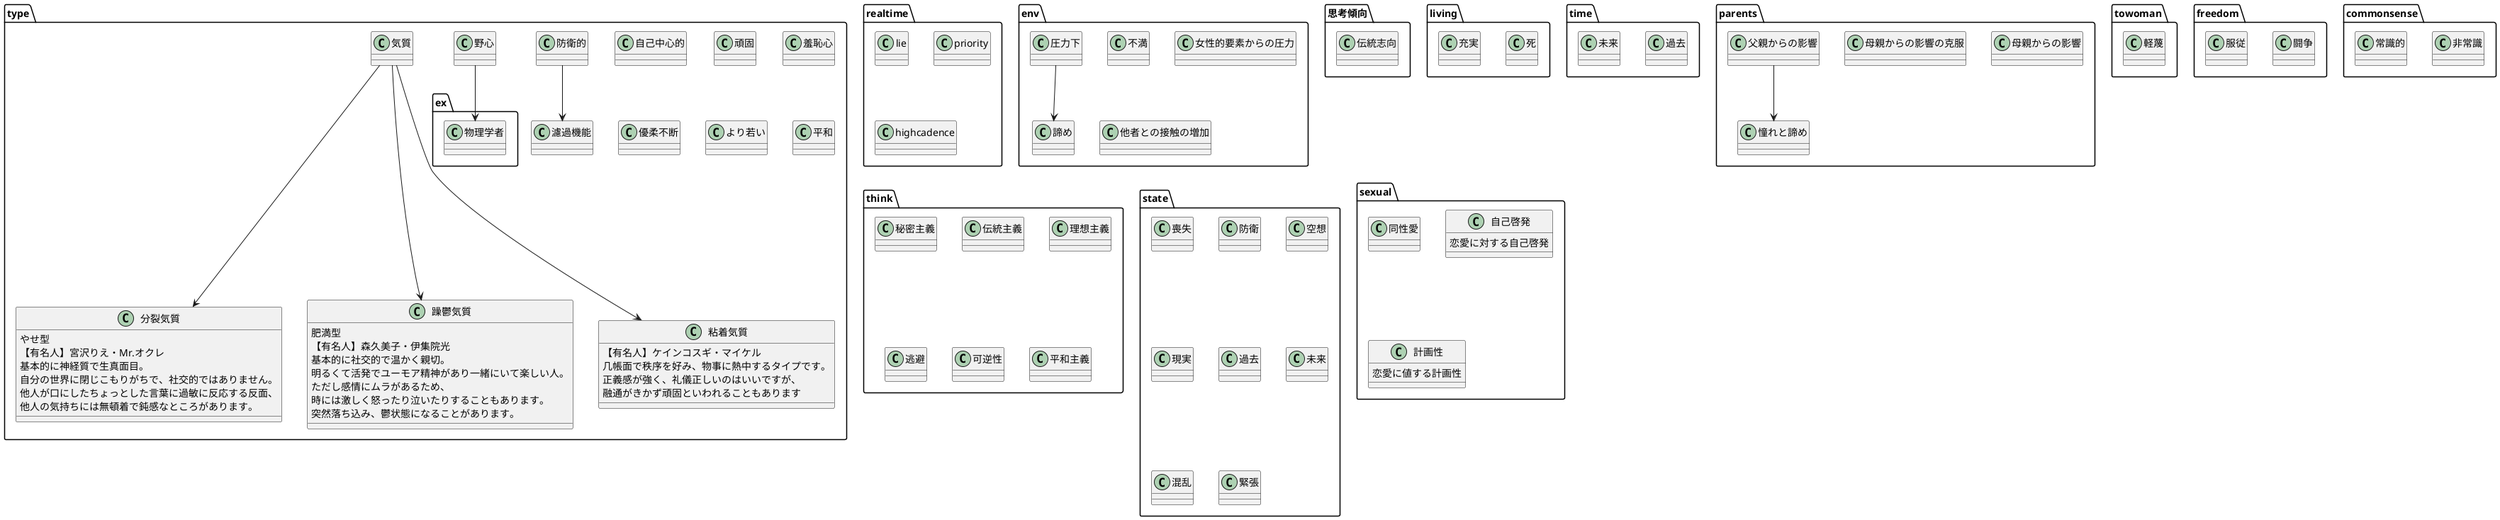 @startuml 00target

namespace type {
    class 自己中心的 
    class 頑固 
    class 防衛的
    class 濾過機能
    防衛的 --> 濾過機能
    class 羞恥心
    class 優柔不断
  
    class より若い

    class 平和
    class 野心
    
    class 平和

    class 気質

    class 分裂気質{
        やせ型
        【有名人】宮沢りえ・Mr.オクレ
        基本的に神経質で生真面目。
        自分の世界に閉じこもりがちで、社交的ではありません。
        他人が口にしたちょっとした言葉に過敏に反応する反面、
        他人の気持ちには無頓着で鈍感なところがあります。
    }
    気質 ----> 分裂気質

    class 躁鬱気質 {
        肥満型
        【有名人】森久美子・伊集院光
        基本的に社交的で温かく親切。
        明るくて活発でユーモア精神があり一緒にいて楽しい人。
        ただし感情にムラがあるため、
        時には激しく怒ったり泣いたりすることもあります。
        突然落ち込み、鬱状態になることがあります。
    }
    気質 ----> 躁鬱気質

    class 粘着気質 {
        【有名人】ケインコスギ・マイケル
        几帳面で秩序を好み、物事に熱中するタイプです。
        正義感が強く、礼儀正しいのはいいですが、
        融通がきかず頑固といわれることもあります
    }
    気質 ----> 粘着気質
    namespace ex {
        class 物理学者
        野心 --> 物理学者
    }
}

namespace realtime {
    class lie
    class priority
    class highcadence
}



namespace 思考傾向 {
    class 伝統志向
}



namespace env {
    class 不満
    class 圧力下
  
    class 女性的要素からの圧力
    
    class 諦め
    圧力下 --> 諦め
  
    class 他者との接触の増加
}

namespace think {
    class 秘密主義
    class 伝統主義
    class 理想主義
    class 逃避
    class 可逆性
    class 平和主義
}

namespace living {
    class 死
    class 充実
}

namespace state {
    class 喪失
    class 防衛

    class 空想
    class 現実

    class 過去
    class 未来

    class 混乱
    class 緊張
}

namespace time {
    class 過去

    class 未来
}

namespace parents {
    class 母親からの影響
    class 母親からの影響の克服
    class 父親からの影響
    父親からの影響 --> 憧れと諦め
    class 憧れと諦め
}

namespace towoman {
    class 軽蔑
}

namespace sexual {
    class 同性愛
    class 自己啓発 {
        恋愛に対する自己啓発
    }
    class 計画性 {
        恋愛に値する計画性
    }
}


namespace freedom {
    class 闘争
    class 服従
}

namespace commonsense {
    class 非常識
    class 常識的
}




@enduml